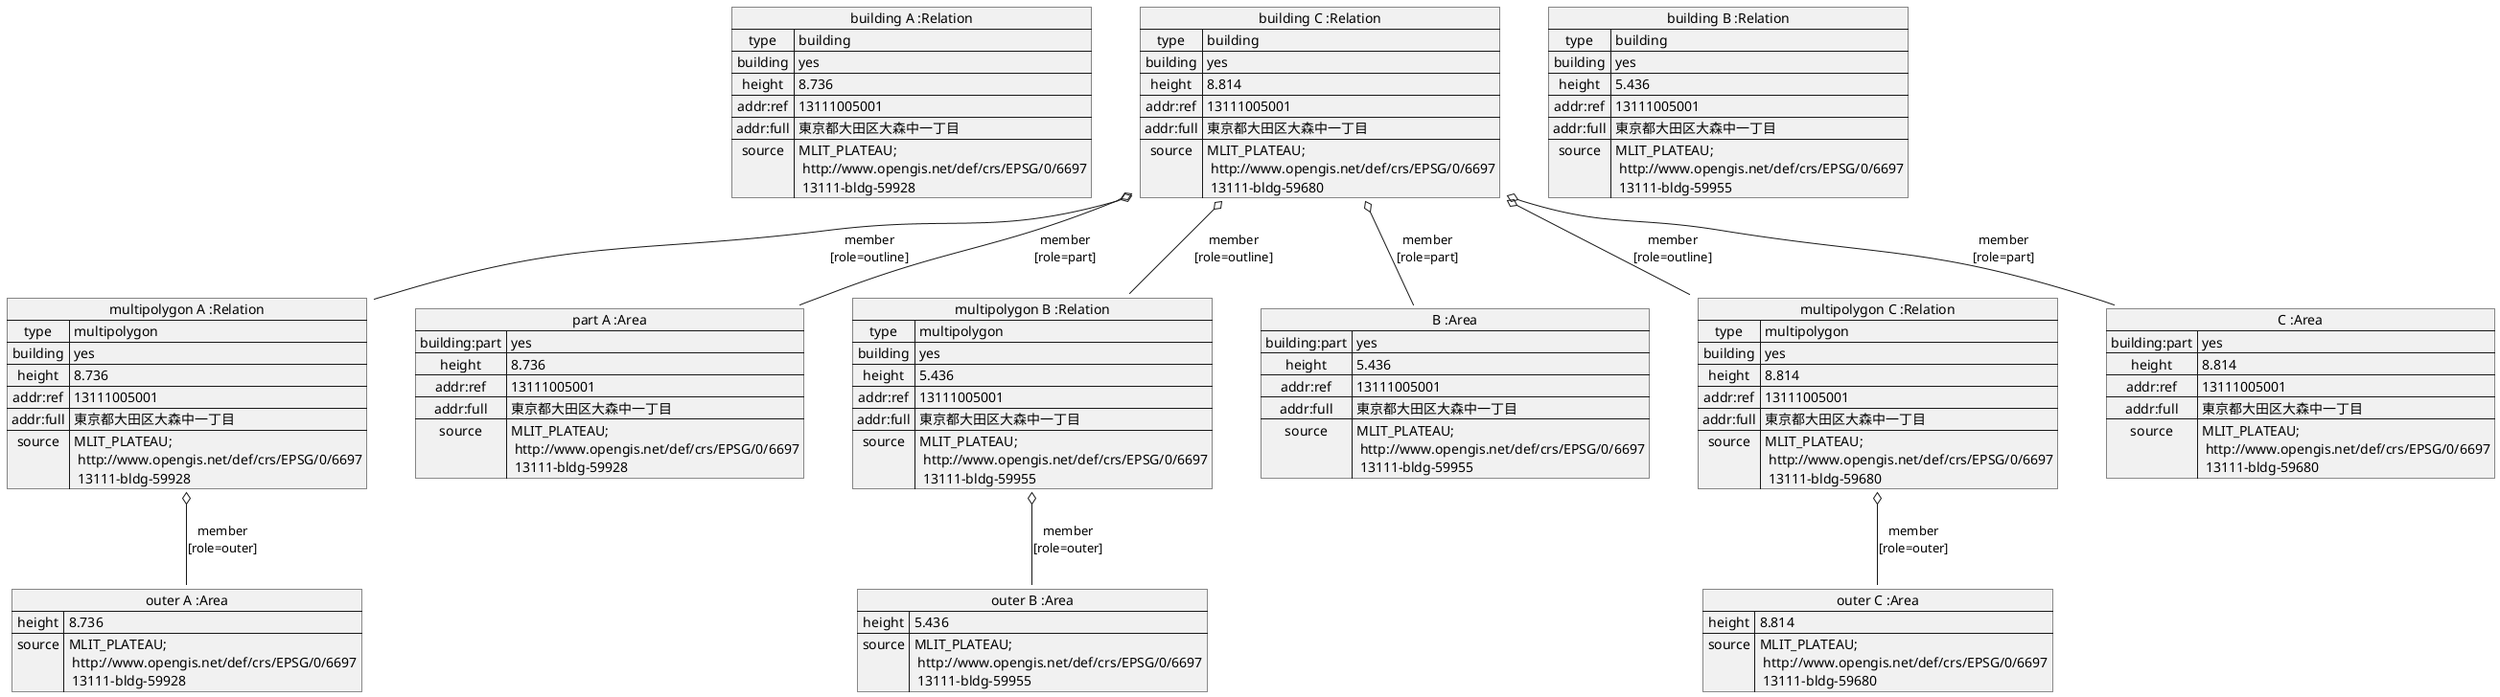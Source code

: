 @startuml
map "building A :Relation" as buildingA {
 type => building
 building => yes
 height => 8.736
 addr:ref => 13111005001
 addr:full => 東京都大田区大森中一丁目
 source => MLIT_PLATEAU;\n http://www.opengis.net/def/crs/EPSG/0/6697\n 13111-bldg-59928
}

map "multipolygon A :Relation" as polygonA {
 type => multipolygon
 building => yes
 height => 8.736
 addr:ref => 13111005001
 addr:full => 東京都大田区大森中一丁目
 source => MLIT_PLATEAU;\n http://www.opengis.net/def/crs/EPSG/0/6697\n 13111-bldg-59928
}

map "part A :Area" as partA {
 building:part => yes
 height => 8.736
 addr:ref => 13111005001
 addr:full => 東京都大田区大森中一丁目
 source => MLIT_PLATEAU;\n http://www.opengis.net/def/crs/EPSG/0/6697\n 13111-bldg-59928
}

map "outer A :Area" as outerA {
 height => 8.736
 source => MLIT_PLATEAU;\n http://www.opengis.net/def/crs/EPSG/0/6697\n 13111-bldg-59928
}


map "building B :Relation" as buildingB {
 type => building
 building => yes
 height => 5.436
 addr:ref => 13111005001
 addr:full => 東京都大田区大森中一丁目
 source => MLIT_PLATEAU;\n http://www.opengis.net/def/crs/EPSG/0/6697\n 13111-bldg-59955
}

map "multipolygon B :Relation" as polygonB {
 type => multipolygon
 building => yes
 height => 5.436
 addr:ref => 13111005001
 addr:full => 東京都大田区大森中一丁目
 source => MLIT_PLATEAU;\n http://www.opengis.net/def/crs/EPSG/0/6697\n 13111-bldg-59955
}

map "B :Area" as partB {
 building:part => yes
 height => 5.436
 addr:ref => 13111005001
 addr:full => 東京都大田区大森中一丁目
 source => MLIT_PLATEAU;\n http://www.opengis.net/def/crs/EPSG/0/6697\n 13111-bldg-59955
}

map "outer B :Area" as outerB {
 height => 5.436
 source => MLIT_PLATEAU;\n http://www.opengis.net/def/crs/EPSG/0/6697\n 13111-bldg-59955
}


map "building C :Relation" as buildingC {
 type => building
 building => yes
 height => 8.814
 addr:ref => 13111005001
 addr:full => 東京都大田区大森中一丁目
 source => MLIT_PLATEAU;\n http://www.opengis.net/def/crs/EPSG/0/6697\n 13111-bldg-59680
}

map "multipolygon C :Relation" as polygonC {
 type => multipolygon
 building => yes
 height => 8.814
 addr:ref => 13111005001
 addr:full => 東京都大田区大森中一丁目
 source => MLIT_PLATEAU;\n http://www.opengis.net/def/crs/EPSG/0/6697\n 13111-bldg-59680
}

map "C :Area" as partC {
 building:part => yes
 height => 8.814
 addr:ref => 13111005001
 addr:full => 東京都大田区大森中一丁目
 source => MLIT_PLATEAU;\n http://www.opengis.net/def/crs/EPSG/0/6697\n 13111-bldg-59680
}

map "outer C :Area" as outerC {
 height => 8.814
 source => MLIT_PLATEAU;\n http://www.opengis.net/def/crs/EPSG/0/6697\n 13111-bldg-59680
}

buildingC o-- partA : member\n[role=part]
buildingC o-- partB : member\n[role=part]
buildingC o-- partC : member\n[role=part]
buildingC o-- polygonA : member\n[role=outline]
buildingC o-- polygonB : member\n[role=outline]
buildingC o-- polygonC : member\n[role=outline]
polygonA o-- outerA : member\n[role=outer]
polygonB o-- outerB : member\n[role=outer]
polygonC o-- outerC : member\n[role=outer]

@enduml